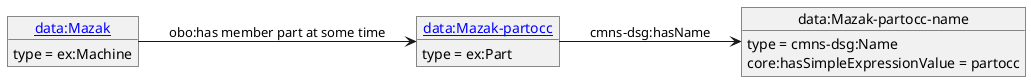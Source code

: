 @startuml
skinparam linetype polyline
left to right direction
object "[[./Mazak-partocc.html data:Mazak-partocc]]" as o1 {
 type = ex:Part
 }
object "data:Mazak-partocc-name" as o2 {
 type = cmns-dsg:Name
 }
object "[[./Mazak.html data:Mazak]]" as o3 {
 type = ex:Machine
 }
o1 --> o2 : cmns-dsg:hasName
o2 : core:hasSimpleExpressionValue = partocc
o3 --> o1 : obo:has member part at some time
@enduml
